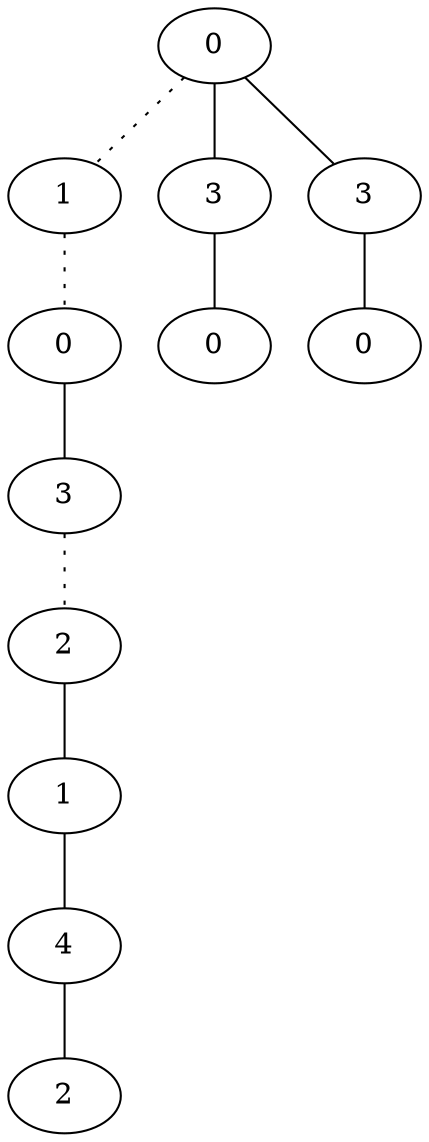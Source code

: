 graph {
a0[label=0];
a1[label=1];
a2[label=0];
a3[label=3];
a4[label=2];
a5[label=1];
a6[label=4];
a7[label=2];
a8[label=3];
a9[label=0];
a10[label=3];
a11[label=0];
a0 -- a1 [style=dotted];
a0 -- a8;
a0 -- a10;
a1 -- a2 [style=dotted];
a2 -- a3;
a3 -- a4 [style=dotted];
a4 -- a5;
a5 -- a6;
a6 -- a7;
a8 -- a9;
a10 -- a11;
}
